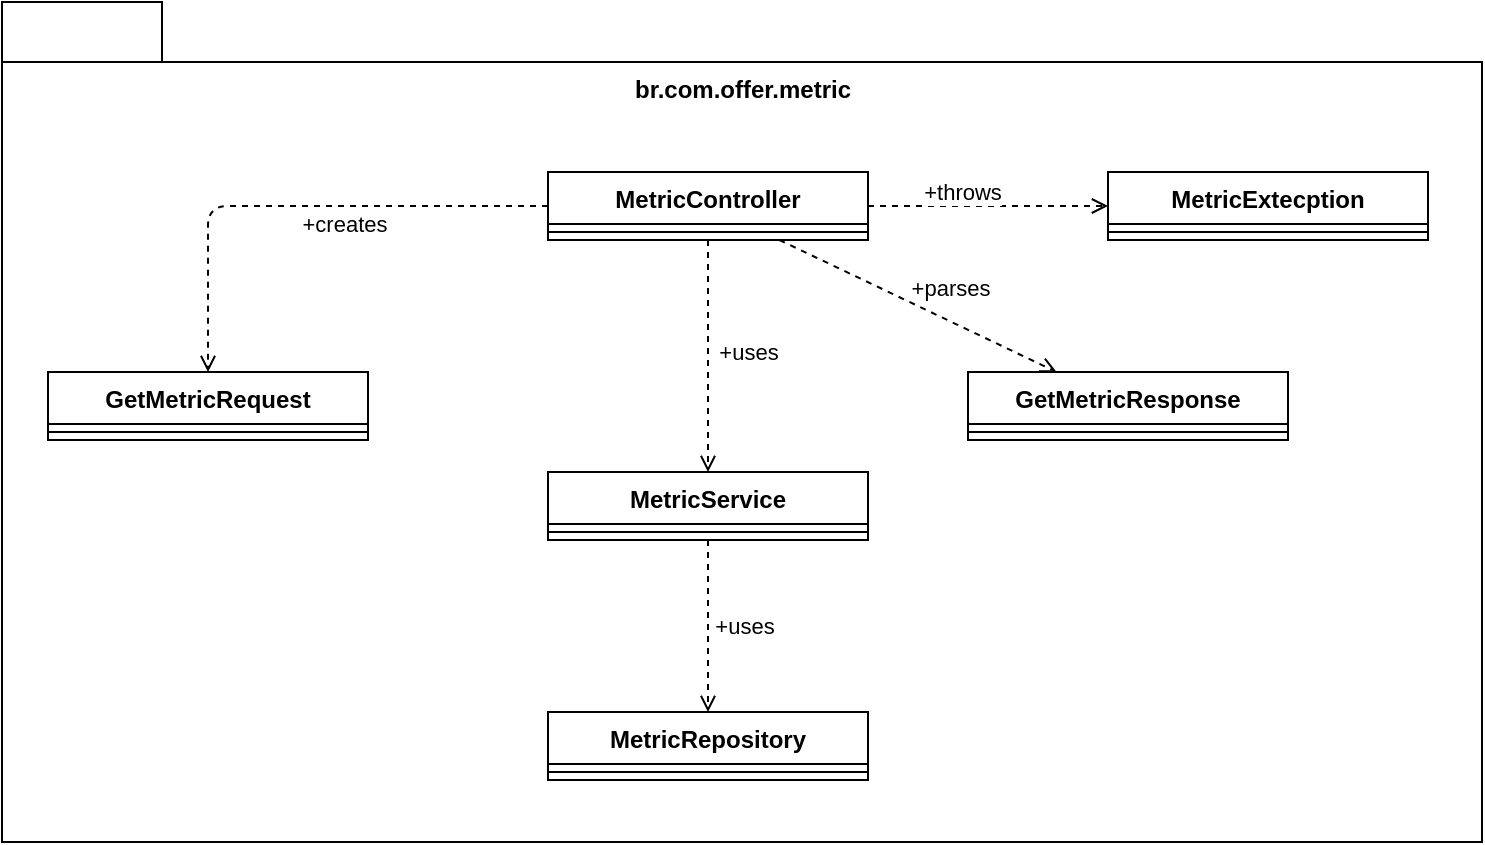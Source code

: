 <mxfile>
    <diagram id="7tmBYfSmf5uaHpifSHsH" name="Page-1">
        <mxGraphModel dx="1336" dy="733" grid="1" gridSize="10" guides="1" tooltips="1" connect="1" arrows="1" fold="1" page="1" pageScale="1" pageWidth="827" pageHeight="1169" math="0" shadow="0">
            <root>
                <mxCell id="0"/>
                <mxCell id="1" parent="0"/>
                <mxCell id="2" value="br.com.offer.metric" style="shape=folder;fontStyle=1;tabWidth=80;tabHeight=30;tabPosition=left;html=1;boundedLbl=1;verticalAlign=top;" vertex="1" parent="1">
                    <mxGeometry x="44" y="20" width="740" height="420" as="geometry"/>
                </mxCell>
                <mxCell id="22" value="" style="edgeStyle=none;html=1;fontColor=#000000;endArrow=open;endFill=0;dashed=1;" edge="1" parent="1" source="11" target="20">
                    <mxGeometry relative="1" as="geometry"/>
                </mxCell>
                <mxCell id="23" value="+throws" style="edgeLabel;html=1;align=center;verticalAlign=middle;resizable=0;points=[];fontColor=#000000;" vertex="1" connectable="0" parent="22">
                    <mxGeometry x="0.512" y="-1" relative="1" as="geometry">
                        <mxPoint x="-44" y="-8" as="offset"/>
                    </mxGeometry>
                </mxCell>
                <mxCell id="24" style="edgeStyle=none;html=1;dashed=1;fontColor=#000000;endArrow=open;endFill=0;" edge="1" parent="1" source="11" target="15">
                    <mxGeometry relative="1" as="geometry"/>
                </mxCell>
                <mxCell id="25" value="+uses" style="edgeLabel;html=1;align=center;verticalAlign=middle;resizable=0;points=[];fontColor=#000000;" vertex="1" connectable="0" parent="24">
                    <mxGeometry x="0.162" relative="1" as="geometry">
                        <mxPoint x="20" y="-12" as="offset"/>
                    </mxGeometry>
                </mxCell>
                <mxCell id="28" value="" style="edgeStyle=none;html=1;dashed=1;fontColor=#000000;endArrow=open;endFill=0;" edge="1" parent="1" source="11" target="26">
                    <mxGeometry relative="1" as="geometry">
                        <Array as="points">
                            <mxPoint x="147" y="122"/>
                        </Array>
                    </mxGeometry>
                </mxCell>
                <mxCell id="31" value="+creates" style="edgeLabel;html=1;align=center;verticalAlign=middle;resizable=0;points=[];fontColor=#000000;" vertex="1" connectable="0" parent="28">
                    <mxGeometry x="-0.188" relative="1" as="geometry">
                        <mxPoint y="9" as="offset"/>
                    </mxGeometry>
                </mxCell>
                <mxCell id="34" value="" style="edgeStyle=none;html=1;dashed=1;fontColor=#000000;endArrow=open;endFill=0;" edge="1" parent="1" source="11" target="32">
                    <mxGeometry relative="1" as="geometry"/>
                </mxCell>
                <mxCell id="35" value="+parses" style="edgeLabel;html=1;align=center;verticalAlign=middle;resizable=0;points=[];fontColor=#000000;" vertex="1" connectable="0" parent="34">
                    <mxGeometry x="-0.027" y="2" relative="1" as="geometry">
                        <mxPoint x="17" y="-6" as="offset"/>
                    </mxGeometry>
                </mxCell>
                <mxCell id="11" value="MetricController" style="swimlane;fontStyle=1;align=center;verticalAlign=top;childLayout=stackLayout;horizontal=1;startSize=26;horizontalStack=0;resizeParent=1;resizeParentMax=0;resizeLast=0;collapsible=1;marginBottom=0;fontColor=#000000;" vertex="1" parent="1">
                    <mxGeometry x="317" y="105" width="160" height="34" as="geometry"/>
                </mxCell>
                <mxCell id="13" value="" style="line;strokeWidth=1;fillColor=none;align=left;verticalAlign=middle;spacingTop=-1;spacingLeft=3;spacingRight=3;rotatable=0;labelPosition=right;points=[];portConstraint=eastwest;fontColor=#000000;" vertex="1" parent="11">
                    <mxGeometry y="26" width="160" height="8" as="geometry"/>
                </mxCell>
                <mxCell id="38" value="" style="edgeStyle=none;html=1;dashed=1;fontColor=#000000;endArrow=open;endFill=0;" edge="1" parent="1" source="15" target="36">
                    <mxGeometry relative="1" as="geometry"/>
                </mxCell>
                <mxCell id="39" value="+uses" style="edgeLabel;html=1;align=center;verticalAlign=middle;resizable=0;points=[];fontColor=#000000;" vertex="1" connectable="0" parent="38">
                    <mxGeometry y="3" relative="1" as="geometry">
                        <mxPoint x="15" as="offset"/>
                    </mxGeometry>
                </mxCell>
                <mxCell id="15" value="MetricService" style="swimlane;fontStyle=1;align=center;verticalAlign=top;childLayout=stackLayout;horizontal=1;startSize=26;horizontalStack=0;resizeParent=1;resizeParentMax=0;resizeLast=0;collapsible=1;marginBottom=0;fontColor=#000000;" vertex="1" parent="1">
                    <mxGeometry x="317" y="255" width="160" height="34" as="geometry"/>
                </mxCell>
                <mxCell id="16" value="" style="line;strokeWidth=1;fillColor=none;align=left;verticalAlign=middle;spacingTop=-1;spacingLeft=3;spacingRight=3;rotatable=0;labelPosition=right;points=[];portConstraint=eastwest;fontColor=#000000;" vertex="1" parent="15">
                    <mxGeometry y="26" width="160" height="8" as="geometry"/>
                </mxCell>
                <mxCell id="20" value="MetricExtecption" style="swimlane;fontStyle=1;align=center;verticalAlign=top;childLayout=stackLayout;horizontal=1;startSize=26;horizontalStack=0;resizeParent=1;resizeParentMax=0;resizeLast=0;collapsible=1;marginBottom=0;fontColor=#000000;" vertex="1" parent="1">
                    <mxGeometry x="597" y="105" width="160" height="34" as="geometry"/>
                </mxCell>
                <mxCell id="21" value="" style="line;strokeWidth=1;fillColor=none;align=left;verticalAlign=middle;spacingTop=-1;spacingLeft=3;spacingRight=3;rotatable=0;labelPosition=right;points=[];portConstraint=eastwest;fontColor=#000000;" vertex="1" parent="20">
                    <mxGeometry y="26" width="160" height="8" as="geometry"/>
                </mxCell>
                <mxCell id="26" value="GetMetricRequest" style="swimlane;fontStyle=1;align=center;verticalAlign=top;childLayout=stackLayout;horizontal=1;startSize=26;horizontalStack=0;resizeParent=1;resizeParentMax=0;resizeLast=0;collapsible=1;marginBottom=0;fontColor=#000000;" vertex="1" parent="1">
                    <mxGeometry x="67" y="205" width="160" height="34" as="geometry"/>
                </mxCell>
                <mxCell id="27" value="" style="line;strokeWidth=1;fillColor=none;align=left;verticalAlign=middle;spacingTop=-1;spacingLeft=3;spacingRight=3;rotatable=0;labelPosition=right;points=[];portConstraint=eastwest;fontColor=#000000;" vertex="1" parent="26">
                    <mxGeometry y="26" width="160" height="8" as="geometry"/>
                </mxCell>
                <mxCell id="32" value="GetMetricResponse" style="swimlane;fontStyle=1;align=center;verticalAlign=top;childLayout=stackLayout;horizontal=1;startSize=26;horizontalStack=0;resizeParent=1;resizeParentMax=0;resizeLast=0;collapsible=1;marginBottom=0;fontColor=#000000;" vertex="1" parent="1">
                    <mxGeometry x="527" y="205" width="160" height="34" as="geometry"/>
                </mxCell>
                <mxCell id="33" value="" style="line;strokeWidth=1;fillColor=none;align=left;verticalAlign=middle;spacingTop=-1;spacingLeft=3;spacingRight=3;rotatable=0;labelPosition=right;points=[];portConstraint=eastwest;fontColor=#000000;" vertex="1" parent="32">
                    <mxGeometry y="26" width="160" height="8" as="geometry"/>
                </mxCell>
                <mxCell id="36" value="MetricRepository" style="swimlane;fontStyle=1;align=center;verticalAlign=top;childLayout=stackLayout;horizontal=1;startSize=26;horizontalStack=0;resizeParent=1;resizeParentMax=0;resizeLast=0;collapsible=1;marginBottom=0;fontColor=#000000;" vertex="1" parent="1">
                    <mxGeometry x="317" y="375" width="160" height="34" as="geometry"/>
                </mxCell>
                <mxCell id="37" value="" style="line;strokeWidth=1;fillColor=none;align=left;verticalAlign=middle;spacingTop=-1;spacingLeft=3;spacingRight=3;rotatable=0;labelPosition=right;points=[];portConstraint=eastwest;fontColor=#000000;" vertex="1" parent="36">
                    <mxGeometry y="26" width="160" height="8" as="geometry"/>
                </mxCell>
            </root>
        </mxGraphModel>
    </diagram>
</mxfile>